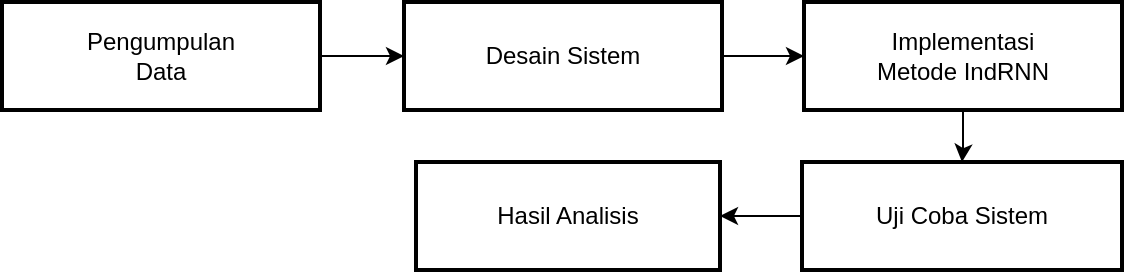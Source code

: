 <mxfile version="28.2.4">
  <diagram name="Page-1" id="cRG09M1pxQbPq5u62KP0">
    <mxGraphModel dx="1318" dy="835" grid="1" gridSize="10" guides="1" tooltips="1" connect="1" arrows="1" fold="1" page="1" pageScale="1" pageWidth="827" pageHeight="1169" math="0" shadow="0">
      <root>
        <mxCell id="0" />
        <mxCell id="1" parent="0" />
        <mxCell id="XAdkYrait-d_PyXNVeK2-11" style="edgeStyle=orthogonalEdgeStyle;rounded=0;orthogonalLoop=1;jettySize=auto;html=1;" parent="1" source="XAdkYrait-d_PyXNVeK2-2" target="XAdkYrait-d_PyXNVeK2-3" edge="1">
          <mxGeometry relative="1" as="geometry" />
        </mxCell>
        <mxCell id="XAdkYrait-d_PyXNVeK2-2" value="Pengumpulan &#xa;Data" style="whiteSpace=wrap;strokeWidth=2;" parent="1" vertex="1">
          <mxGeometry x="120" y="190" width="159" height="54" as="geometry" />
        </mxCell>
        <mxCell id="XAdkYrait-d_PyXNVeK2-12" style="edgeStyle=orthogonalEdgeStyle;rounded=0;orthogonalLoop=1;jettySize=auto;html=1;" parent="1" source="XAdkYrait-d_PyXNVeK2-3" target="XAdkYrait-d_PyXNVeK2-4" edge="1">
          <mxGeometry relative="1" as="geometry" />
        </mxCell>
        <mxCell id="XAdkYrait-d_PyXNVeK2-3" value="Desain Sistem" style="whiteSpace=wrap;strokeWidth=2;" parent="1" vertex="1">
          <mxGeometry x="321" y="190" width="159" height="54" as="geometry" />
        </mxCell>
        <mxCell id="XAdkYrait-d_PyXNVeK2-14" style="edgeStyle=orthogonalEdgeStyle;rounded=0;orthogonalLoop=1;jettySize=auto;html=1;" parent="1" source="XAdkYrait-d_PyXNVeK2-4" target="XAdkYrait-d_PyXNVeK2-5" edge="1">
          <mxGeometry relative="1" as="geometry" />
        </mxCell>
        <mxCell id="XAdkYrait-d_PyXNVeK2-4" value="Implementasi &#xa;Metode IndRNN" style="whiteSpace=wrap;strokeWidth=2;" parent="1" vertex="1">
          <mxGeometry x="521" y="190" width="159" height="54" as="geometry" />
        </mxCell>
        <mxCell id="XAdkYrait-d_PyXNVeK2-15" style="edgeStyle=orthogonalEdgeStyle;rounded=0;orthogonalLoop=1;jettySize=auto;html=1;" parent="1" source="XAdkYrait-d_PyXNVeK2-5" target="XAdkYrait-d_PyXNVeK2-6" edge="1">
          <mxGeometry relative="1" as="geometry" />
        </mxCell>
        <mxCell id="XAdkYrait-d_PyXNVeK2-5" value="Uji Coba Sistem" style="whiteSpace=wrap;strokeWidth=2;" parent="1" vertex="1">
          <mxGeometry x="520" y="270" width="160" height="54" as="geometry" />
        </mxCell>
        <mxCell id="XAdkYrait-d_PyXNVeK2-6" value="Hasil Analisis" style="whiteSpace=wrap;strokeWidth=2;" parent="1" vertex="1">
          <mxGeometry x="327" y="270" width="152" height="54" as="geometry" />
        </mxCell>
      </root>
    </mxGraphModel>
  </diagram>
</mxfile>
